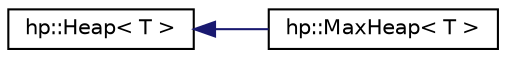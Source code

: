digraph "Graphical Class Hierarchy"
{
  edge [fontname="Helvetica",fontsize="10",labelfontname="Helvetica",labelfontsize="10"];
  node [fontname="Helvetica",fontsize="10",shape=record];
  rankdir="LR";
  Node0 [label="hp::Heap\< T \>",height=0.2,width=0.4,color="black", fillcolor="white", style="filled",URL="$classhp_1_1Heap.html"];
  Node0 -> Node1 [dir="back",color="midnightblue",fontsize="10",style="solid",fontname="Helvetica"];
  Node1 [label="hp::MaxHeap\< T \>",height=0.2,width=0.4,color="black", fillcolor="white", style="filled",URL="$classhp_1_1MaxHeap.html"];
}
